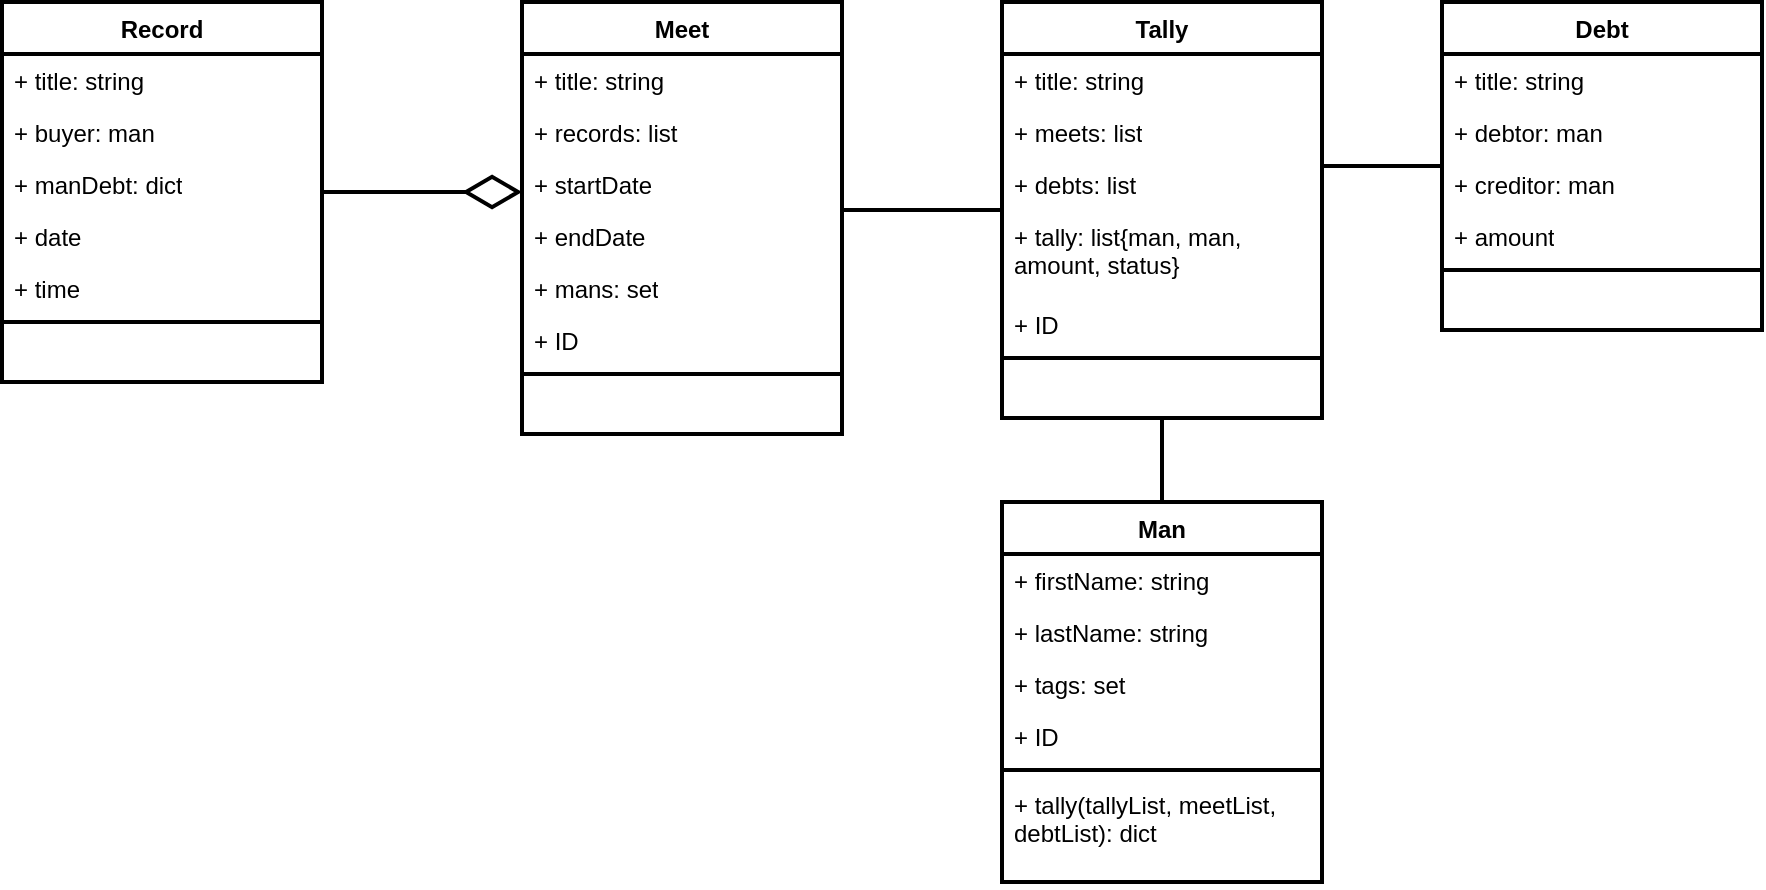 <mxfile version="19.0.2" type="device" pages="14"><diagram id="4T6Qx-wtScjH6_ESnIt8" name="Class"><mxGraphModel dx="868" dy="599" grid="1" gridSize="10" guides="1" tooltips="1" connect="1" arrows="1" fold="1" page="1" pageScale="1" pageWidth="1600" pageHeight="900" math="0" shadow="0"><root><mxCell id="0"/><mxCell id="1" parent="0"/><mxCell id="9J95lg06q6y_v2_pdPVn-1" value="Meet" style="swimlane;fontStyle=1;align=center;verticalAlign=top;childLayout=stackLayout;horizontal=1;startSize=26;horizontalStack=0;resizeParent=1;resizeParentMax=0;resizeLast=0;collapsible=1;marginBottom=0;fontFamily=Helvetica;whiteSpace=wrap;html=1;textDirection=ltr;strokeWidth=2;" vertex="1" parent="1"><mxGeometry x="320" y="200" width="160" height="216" as="geometry"><mxRectangle x="320" y="200" width="50" height="26" as="alternateBounds"/></mxGeometry></mxCell><mxCell id="9J95lg06q6y_v2_pdPVn-2" value="+ title: string" style="text;strokeColor=none;fillColor=none;align=left;verticalAlign=top;spacingLeft=4;spacingRight=4;overflow=hidden;rotatable=0;points=[[0,0.5],[1,0.5]];portConstraint=eastwest;fontFamily=Helvetica;whiteSpace=wrap;html=1;textDirection=ltr;strokeWidth=2;" vertex="1" parent="9J95lg06q6y_v2_pdPVn-1"><mxGeometry y="26" width="160" height="26" as="geometry"/></mxCell><mxCell id="HGojNSoK4MnTlInBpyT0-1" value="+ records: list" style="text;strokeColor=none;fillColor=none;align=left;verticalAlign=top;spacingLeft=4;spacingRight=4;overflow=hidden;rotatable=0;points=[[0,0.5],[1,0.5]];portConstraint=eastwest;fontFamily=Helvetica;whiteSpace=wrap;html=1;textDirection=ltr;strokeWidth=2;" vertex="1" parent="9J95lg06q6y_v2_pdPVn-1"><mxGeometry y="52" width="160" height="26" as="geometry"/></mxCell><mxCell id="LS6yzW4jIFm7lbYqCCfd-2" value="+ startDate" style="text;strokeColor=none;fillColor=none;align=left;verticalAlign=top;spacingLeft=4;spacingRight=4;overflow=hidden;rotatable=0;points=[[0,0.5],[1,0.5]];portConstraint=eastwest;fontFamily=Helvetica;whiteSpace=wrap;html=1;textDirection=ltr;strokeWidth=2;" vertex="1" parent="9J95lg06q6y_v2_pdPVn-1"><mxGeometry y="78" width="160" height="26" as="geometry"/></mxCell><mxCell id="IwH9G--sSZdBDsgU5XFl-2" value="+ endDate" style="text;strokeColor=none;fillColor=none;align=left;verticalAlign=top;spacingLeft=4;spacingRight=4;overflow=hidden;rotatable=0;points=[[0,0.5],[1,0.5]];portConstraint=eastwest;fontFamily=Helvetica;whiteSpace=wrap;html=1;textDirection=ltr;strokeWidth=2;" vertex="1" parent="9J95lg06q6y_v2_pdPVn-1"><mxGeometry y="104" width="160" height="26" as="geometry"/></mxCell><mxCell id="2hxnXCwwG6qG9nBFox6X-2" value="+ mans: set" style="text;strokeColor=none;fillColor=none;align=left;verticalAlign=top;spacingLeft=4;spacingRight=4;overflow=hidden;rotatable=0;points=[[0,0.5],[1,0.5]];portConstraint=eastwest;fontFamily=Helvetica;whiteSpace=wrap;html=1;textDirection=ltr;strokeWidth=2;" vertex="1" parent="9J95lg06q6y_v2_pdPVn-1"><mxGeometry y="130" width="160" height="26" as="geometry"/></mxCell><mxCell id="tNA0zJ4Klvq2J7Brlvu--6" value="+ ID" style="text;strokeColor=none;fillColor=none;align=left;verticalAlign=top;spacingLeft=4;spacingRight=4;overflow=hidden;rotatable=0;points=[[0,0.5],[1,0.5]];portConstraint=eastwest;fontFamily=Helvetica;whiteSpace=wrap;html=1;textDirection=ltr;strokeWidth=2;" vertex="1" parent="9J95lg06q6y_v2_pdPVn-1"><mxGeometry y="156" width="160" height="26" as="geometry"/></mxCell><mxCell id="9J95lg06q6y_v2_pdPVn-3" value="" style="line;strokeWidth=2;fillColor=none;align=left;verticalAlign=middle;spacingTop=-1;spacingLeft=3;spacingRight=3;rotatable=0;labelPosition=right;points=[];portConstraint=eastwest;fontFamily=Helvetica;whiteSpace=wrap;html=1;textDirection=ltr;" vertex="1" parent="9J95lg06q6y_v2_pdPVn-1"><mxGeometry y="182" width="160" height="8" as="geometry"/></mxCell><mxCell id="9J95lg06q6y_v2_pdPVn-4" value="&amp;nbsp;" style="text;strokeColor=none;fillColor=none;align=left;verticalAlign=top;spacingLeft=4;spacingRight=4;overflow=hidden;rotatable=0;points=[[0,0.5],[1,0.5]];portConstraint=eastwest;fontFamily=Helvetica;whiteSpace=wrap;html=1;textDirection=ltr;strokeWidth=2;" vertex="1" parent="9J95lg06q6y_v2_pdPVn-1"><mxGeometry y="190" width="160" height="26" as="geometry"/></mxCell><mxCell id="QO_T6V7bosyVfW9phwZE-1" value="Record" style="swimlane;fontStyle=1;align=center;verticalAlign=top;childLayout=stackLayout;horizontal=1;startSize=26;horizontalStack=0;resizeParent=1;resizeParentMax=0;resizeLast=0;collapsible=1;marginBottom=0;fontFamily=Helvetica;html=1;textDirection=ltr;whiteSpace=wrap;strokeWidth=2;" vertex="1" parent="1"><mxGeometry x="60" y="200" width="160" height="190" as="geometry"><mxRectangle x="60" y="200" width="60" height="26" as="alternateBounds"/></mxGeometry></mxCell><mxCell id="QO_T6V7bosyVfW9phwZE-8" value="+ title: string" style="text;strokeColor=none;fillColor=none;align=left;verticalAlign=top;spacingLeft=4;spacingRight=4;overflow=hidden;rotatable=0;points=[[0,0.5],[1,0.5]];portConstraint=eastwest;fontFamily=Helvetica;html=1;textDirection=ltr;strokeWidth=2;" vertex="1" parent="QO_T6V7bosyVfW9phwZE-1"><mxGeometry y="26" width="160" height="26" as="geometry"/></mxCell><mxCell id="QO_T6V7bosyVfW9phwZE-2" value="+ buyer: man" style="text;strokeColor=none;fillColor=none;align=left;verticalAlign=top;spacingLeft=4;spacingRight=4;overflow=hidden;rotatable=0;points=[[0,0.5],[1,0.5]];portConstraint=eastwest;fontFamily=Helvetica;html=1;textDirection=ltr;whiteSpace=wrap;strokeWidth=2;" vertex="1" parent="QO_T6V7bosyVfW9phwZE-1"><mxGeometry y="52" width="160" height="26" as="geometry"/></mxCell><mxCell id="4j_t8iHMWhw3kL6DcKqY-1" value="+ manDebt: dict" style="text;strokeColor=none;fillColor=none;align=left;verticalAlign=top;spacingLeft=4;spacingRight=4;overflow=hidden;rotatable=0;points=[[0,0.5],[1,0.5]];portConstraint=eastwest;fontFamily=Helvetica;html=1;textDirection=ltr;whiteSpace=wrap;strokeWidth=2;" vertex="1" parent="QO_T6V7bosyVfW9phwZE-1"><mxGeometry y="78" width="160" height="26" as="geometry"/></mxCell><mxCell id="LS6yzW4jIFm7lbYqCCfd-3" value="+ date" style="text;strokeColor=none;fillColor=none;align=left;verticalAlign=top;spacingLeft=4;spacingRight=4;overflow=hidden;rotatable=0;points=[[0,0.5],[1,0.5]];portConstraint=eastwest;fontFamily=Helvetica;html=1;textDirection=ltr;whiteSpace=wrap;strokeWidth=2;" vertex="1" parent="QO_T6V7bosyVfW9phwZE-1"><mxGeometry y="104" width="160" height="26" as="geometry"/></mxCell><mxCell id="Cxw4SdX-AgBzUH_DXQXt-1" value="+ time" style="text;strokeColor=none;fillColor=none;align=left;verticalAlign=top;spacingLeft=4;spacingRight=4;overflow=hidden;rotatable=0;points=[[0,0.5],[1,0.5]];portConstraint=eastwest;fontFamily=Helvetica;html=1;textDirection=ltr;whiteSpace=wrap;strokeWidth=2;" vertex="1" parent="QO_T6V7bosyVfW9phwZE-1"><mxGeometry y="130" width="160" height="26" as="geometry"/></mxCell><mxCell id="QO_T6V7bosyVfW9phwZE-3" value="" style="line;strokeWidth=2;fillColor=none;align=left;verticalAlign=middle;spacingTop=-1;spacingLeft=3;spacingRight=3;rotatable=0;labelPosition=right;points=[];portConstraint=eastwest;fontFamily=Helvetica;html=1;textDirection=ltr;whiteSpace=wrap;" vertex="1" parent="QO_T6V7bosyVfW9phwZE-1"><mxGeometry y="156" width="160" height="8" as="geometry"/></mxCell><mxCell id="QO_T6V7bosyVfW9phwZE-4" value="&amp;nbsp;" style="text;strokeColor=none;fillColor=none;align=left;verticalAlign=top;spacingLeft=4;spacingRight=4;overflow=hidden;rotatable=0;points=[[0,0.5],[1,0.5]];portConstraint=eastwest;fontFamily=Helvetica;html=1;textDirection=ltr;whiteSpace=wrap;strokeWidth=2;" vertex="1" parent="QO_T6V7bosyVfW9phwZE-1"><mxGeometry y="164" width="160" height="26" as="geometry"/></mxCell><mxCell id="FvFrXQOI5lQGW-bMzbu6-1" value="" style="endArrow=diamondThin;endFill=0;endSize=24;html=1;rounded=0;fontFamily=Helvetica;edgeStyle=elbowEdgeStyle;elbow=vertical;strokeWidth=2;textDirection=ltr;" edge="1" parent="1" source="QO_T6V7bosyVfW9phwZE-1" target="9J95lg06q6y_v2_pdPVn-1"><mxGeometry width="160" relative="1" as="geometry"><mxPoint x="270" y="310" as="sourcePoint"/><mxPoint x="430" y="310" as="targetPoint"/></mxGeometry></mxCell><mxCell id="JflkCdbrze0NJoCXtwlN-1" value="Man" style="swimlane;fontStyle=1;align=center;verticalAlign=top;childLayout=stackLayout;horizontal=1;startSize=26;horizontalStack=0;resizeParent=1;resizeParentMax=0;resizeLast=0;collapsible=1;marginBottom=0;fontFamily=Helvetica;whiteSpace=wrap;html=1;textDirection=ltr;strokeWidth=2;" vertex="1" parent="1"><mxGeometry x="560" y="450" width="160" height="190" as="geometry"/></mxCell><mxCell id="JflkCdbrze0NJoCXtwlN-2" value="+ firstName: string" style="text;strokeColor=none;fillColor=none;align=left;verticalAlign=top;spacingLeft=4;spacingRight=4;overflow=hidden;rotatable=0;points=[[0,0.5],[1,0.5]];portConstraint=eastwest;fontFamily=Helvetica;whiteSpace=wrap;html=1;textDirection=ltr;strokeWidth=2;" vertex="1" parent="JflkCdbrze0NJoCXtwlN-1"><mxGeometry y="26" width="160" height="26" as="geometry"/></mxCell><mxCell id="tNA0zJ4Klvq2J7Brlvu--2" value="+ lastName: string" style="text;strokeColor=none;fillColor=none;align=left;verticalAlign=top;spacingLeft=4;spacingRight=4;overflow=hidden;rotatable=0;points=[[0,0.5],[1,0.5]];portConstraint=eastwest;fontFamily=Helvetica;whiteSpace=wrap;html=1;textDirection=ltr;strokeWidth=2;" vertex="1" parent="JflkCdbrze0NJoCXtwlN-1"><mxGeometry y="52" width="160" height="26" as="geometry"/></mxCell><mxCell id="tNA0zJ4Klvq2J7Brlvu--3" value="+ tags: set" style="text;strokeColor=none;fillColor=none;align=left;verticalAlign=top;spacingLeft=4;spacingRight=4;overflow=hidden;rotatable=0;points=[[0,0.5],[1,0.5]];portConstraint=eastwest;fontFamily=Helvetica;whiteSpace=wrap;html=1;textDirection=ltr;strokeWidth=2;" vertex="1" parent="JflkCdbrze0NJoCXtwlN-1"><mxGeometry y="78" width="160" height="26" as="geometry"/></mxCell><mxCell id="tNA0zJ4Klvq2J7Brlvu--4" value="+ ID" style="text;strokeColor=none;fillColor=none;align=left;verticalAlign=top;spacingLeft=4;spacingRight=4;overflow=hidden;rotatable=0;points=[[0,0.5],[1,0.5]];portConstraint=eastwest;fontFamily=Helvetica;whiteSpace=wrap;html=1;textDirection=ltr;strokeWidth=2;" vertex="1" parent="JflkCdbrze0NJoCXtwlN-1"><mxGeometry y="104" width="160" height="26" as="geometry"/></mxCell><mxCell id="JflkCdbrze0NJoCXtwlN-6" value="" style="line;strokeWidth=2;fillColor=none;align=left;verticalAlign=middle;spacingTop=-1;spacingLeft=3;spacingRight=3;rotatable=0;labelPosition=right;points=[];portConstraint=eastwest;fontFamily=Helvetica;whiteSpace=wrap;html=1;textDirection=ltr;" vertex="1" parent="JflkCdbrze0NJoCXtwlN-1"><mxGeometry y="130" width="160" height="8" as="geometry"/></mxCell><mxCell id="2hxnXCwwG6qG9nBFox6X-3" value="+ tally(tallyList, meetList, debtList): dict" style="text;strokeColor=none;fillColor=none;align=left;verticalAlign=top;spacingLeft=4;spacingRight=4;overflow=hidden;rotatable=0;points=[[0,0.5],[1,0.5]];portConstraint=eastwest;fontFamily=Helvetica;whiteSpace=wrap;html=1;textDirection=ltr;strokeWidth=2;" vertex="1" parent="JflkCdbrze0NJoCXtwlN-1"><mxGeometry y="138" width="160" height="52" as="geometry"/></mxCell><mxCell id="XkUdTfxs_8ICoehmaXOQ-5" value="Tally" style="swimlane;fontStyle=1;align=center;verticalAlign=top;childLayout=stackLayout;horizontal=1;startSize=26;horizontalStack=0;resizeParent=1;resizeParentMax=0;resizeLast=0;collapsible=1;marginBottom=0;fontFamily=Helvetica;whiteSpace=wrap;html=1;textDirection=ltr;strokeWidth=2;" vertex="1" parent="1"><mxGeometry x="560" y="200" width="160" height="208" as="geometry"/></mxCell><mxCell id="hx1fHmhbPg47-HBzkTgy-1" value="+ title: string" style="text;strokeColor=none;fillColor=none;align=left;verticalAlign=top;spacingLeft=4;spacingRight=4;overflow=hidden;rotatable=0;points=[[0,0.5],[1,0.5]];portConstraint=eastwest;fontFamily=Helvetica;whiteSpace=wrap;html=1;textDirection=ltr;strokeWidth=2;" vertex="1" parent="XkUdTfxs_8ICoehmaXOQ-5"><mxGeometry y="26" width="160" height="26" as="geometry"/></mxCell><mxCell id="XkUdTfxs_8ICoehmaXOQ-6" value="+ meets: list" style="text;strokeColor=none;fillColor=none;align=left;verticalAlign=top;spacingLeft=4;spacingRight=4;overflow=hidden;rotatable=0;points=[[0,0.5],[1,0.5]];portConstraint=eastwest;fontFamily=Helvetica;whiteSpace=wrap;html=1;textDirection=ltr;strokeWidth=2;" vertex="1" parent="XkUdTfxs_8ICoehmaXOQ-5"><mxGeometry y="52" width="160" height="26" as="geometry"/></mxCell><mxCell id="QGnrNYpFhvPj-k4tJDQj-1" value="+ debts: list" style="text;strokeColor=none;fillColor=none;align=left;verticalAlign=top;spacingLeft=4;spacingRight=4;overflow=hidden;rotatable=0;points=[[0,0.5],[1,0.5]];portConstraint=eastwest;fontFamily=Helvetica;whiteSpace=wrap;html=1;textDirection=ltr;strokeWidth=2;" vertex="1" parent="XkUdTfxs_8ICoehmaXOQ-5"><mxGeometry y="78" width="160" height="26" as="geometry"/></mxCell><mxCell id="tNA0zJ4Klvq2J7Brlvu--5" value="+ tally: list{man, man, amount, status}" style="text;strokeColor=none;fillColor=none;align=left;verticalAlign=top;spacingLeft=4;spacingRight=4;overflow=hidden;rotatable=0;points=[[0,0.5],[1,0.5]];portConstraint=eastwest;fontFamily=Helvetica;whiteSpace=wrap;html=1;textDirection=ltr;strokeWidth=2;" vertex="1" parent="XkUdTfxs_8ICoehmaXOQ-5"><mxGeometry y="104" width="160" height="44" as="geometry"/></mxCell><mxCell id="2hxnXCwwG6qG9nBFox6X-1" value="+ ID" style="text;strokeColor=none;fillColor=none;align=left;verticalAlign=top;spacingLeft=4;spacingRight=4;overflow=hidden;rotatable=0;points=[[0,0.5],[1,0.5]];portConstraint=eastwest;fontFamily=Helvetica;whiteSpace=wrap;html=1;textDirection=ltr;strokeWidth=2;" vertex="1" parent="XkUdTfxs_8ICoehmaXOQ-5"><mxGeometry y="148" width="160" height="26" as="geometry"/></mxCell><mxCell id="XkUdTfxs_8ICoehmaXOQ-7" value="" style="line;strokeWidth=2;fillColor=none;align=left;verticalAlign=middle;spacingTop=-1;spacingLeft=3;spacingRight=3;rotatable=0;labelPosition=right;points=[];portConstraint=eastwest;fontFamily=Helvetica;whiteSpace=wrap;html=1;textDirection=ltr;" vertex="1" parent="XkUdTfxs_8ICoehmaXOQ-5"><mxGeometry y="174" width="160" height="8" as="geometry"/></mxCell><mxCell id="XkUdTfxs_8ICoehmaXOQ-8" value="&amp;nbsp;" style="text;strokeColor=none;fillColor=none;align=left;verticalAlign=top;spacingLeft=4;spacingRight=4;overflow=hidden;rotatable=0;points=[[0,0.5],[1,0.5]];portConstraint=eastwest;fontFamily=Helvetica;whiteSpace=wrap;html=1;textDirection=ltr;strokeWidth=2;" vertex="1" parent="XkUdTfxs_8ICoehmaXOQ-5"><mxGeometry y="182" width="160" height="26" as="geometry"/></mxCell><mxCell id="XkUdTfxs_8ICoehmaXOQ-10" value="" style="endArrow=none;endFill=0;endSize=24;html=1;rounded=0;fontFamily=Helvetica;edgeStyle=elbowEdgeStyle;elbow=vertical;strokeWidth=2;textDirection=ltr;" edge="1" parent="1" source="9J95lg06q6y_v2_pdPVn-1" target="XkUdTfxs_8ICoehmaXOQ-5"><mxGeometry width="160" relative="1" as="geometry"><mxPoint x="230" y="319" as="sourcePoint"/><mxPoint x="330" y="319" as="targetPoint"/></mxGeometry></mxCell><mxCell id="Q_F-Im4N4Iieibtgr1UT-1" value="" style="endArrow=none;endFill=0;endSize=24;html=1;rounded=0;fontFamily=Helvetica;edgeStyle=elbowEdgeStyle;strokeWidth=2;elbow=vertical;textDirection=ltr;" edge="1" parent="1" source="JflkCdbrze0NJoCXtwlN-1" target="XkUdTfxs_8ICoehmaXOQ-5"><mxGeometry width="160" relative="1" as="geometry"><mxPoint x="430" y="500" as="sourcePoint"/><mxPoint x="410" y="428" as="targetPoint"/></mxGeometry></mxCell><mxCell id="6Utf6zcdDqORYC0_zEli-1" value="Debt" style="swimlane;fontStyle=1;align=center;verticalAlign=top;childLayout=stackLayout;horizontal=1;startSize=26;horizontalStack=0;resizeParent=1;resizeParentMax=0;resizeLast=0;collapsible=1;marginBottom=0;fontFamily=Helvetica;whiteSpace=wrap;html=1;textDirection=ltr;strokeWidth=2;" vertex="1" parent="1"><mxGeometry x="780" y="200" width="160" height="164" as="geometry"/></mxCell><mxCell id="HV8dFVkEvb4g5wMT38Be-1" value="+ title: string" style="text;strokeColor=none;fillColor=none;align=left;verticalAlign=top;spacingLeft=4;spacingRight=4;overflow=hidden;rotatable=0;points=[[0,0.5],[1,0.5]];portConstraint=eastwest;fontFamily=Helvetica;whiteSpace=wrap;html=1;textDirection=ltr;strokeWidth=2;" vertex="1" parent="6Utf6zcdDqORYC0_zEli-1"><mxGeometry y="26" width="160" height="26" as="geometry"/></mxCell><mxCell id="6Utf6zcdDqORYC0_zEli-2" value="+ debtor: man" style="text;strokeColor=none;fillColor=none;align=left;verticalAlign=top;spacingLeft=4;spacingRight=4;overflow=hidden;rotatable=0;points=[[0,0.5],[1,0.5]];portConstraint=eastwest;fontFamily=Helvetica;whiteSpace=wrap;html=1;textDirection=ltr;strokeWidth=2;" vertex="1" parent="6Utf6zcdDqORYC0_zEli-1"><mxGeometry y="52" width="160" height="26" as="geometry"/></mxCell><mxCell id="6Utf6zcdDqORYC0_zEli-3" value="+ creditor: man" style="text;strokeColor=none;fillColor=none;align=left;verticalAlign=top;spacingLeft=4;spacingRight=4;overflow=hidden;rotatable=0;points=[[0,0.5],[1,0.5]];portConstraint=eastwest;fontFamily=Helvetica;whiteSpace=wrap;html=1;textDirection=ltr;strokeWidth=2;" vertex="1" parent="6Utf6zcdDqORYC0_zEli-1"><mxGeometry y="78" width="160" height="26" as="geometry"/></mxCell><mxCell id="6Utf6zcdDqORYC0_zEli-4" value="+ amount" style="text;strokeColor=none;fillColor=none;align=left;verticalAlign=top;spacingLeft=4;spacingRight=4;overflow=hidden;rotatable=0;points=[[0,0.5],[1,0.5]];portConstraint=eastwest;fontFamily=Helvetica;whiteSpace=wrap;html=1;textDirection=ltr;strokeWidth=2;" vertex="1" parent="6Utf6zcdDqORYC0_zEli-1"><mxGeometry y="104" width="160" height="26" as="geometry"/></mxCell><mxCell id="6Utf6zcdDqORYC0_zEli-6" value="" style="line;strokeWidth=2;fillColor=none;align=left;verticalAlign=middle;spacingTop=-1;spacingLeft=3;spacingRight=3;rotatable=0;labelPosition=right;points=[];portConstraint=eastwest;fontFamily=Helvetica;whiteSpace=wrap;html=1;textDirection=ltr;" vertex="1" parent="6Utf6zcdDqORYC0_zEli-1"><mxGeometry y="130" width="160" height="8" as="geometry"/></mxCell><mxCell id="6Utf6zcdDqORYC0_zEli-7" value="&amp;nbsp;" style="text;strokeColor=none;fillColor=none;align=left;verticalAlign=top;spacingLeft=4;spacingRight=4;overflow=hidden;rotatable=0;points=[[0,0.5],[1,0.5]];portConstraint=eastwest;fontFamily=Helvetica;whiteSpace=wrap;html=1;textDirection=ltr;strokeWidth=2;" vertex="1" parent="6Utf6zcdDqORYC0_zEli-1"><mxGeometry y="138" width="160" height="26" as="geometry"/></mxCell><mxCell id="6Utf6zcdDqORYC0_zEli-8" value="" style="endArrow=none;endFill=0;endSize=24;html=1;rounded=0;fontFamily=Helvetica;edgeStyle=elbowEdgeStyle;elbow=vertical;strokeWidth=2;textDirection=ltr;" edge="1" parent="1" source="XkUdTfxs_8ICoehmaXOQ-5" target="6Utf6zcdDqORYC0_zEli-1"><mxGeometry width="160" relative="1" as="geometry"><mxPoint x="490" y="300" as="sourcePoint"/><mxPoint x="570" y="300" as="targetPoint"/></mxGeometry></mxCell></root></mxGraphModel></diagram><diagram id="DA6oN5n09qjSnOvmNzZF" name="Object"><mxGraphModel grid="1" page="1" gridSize="10" guides="1" tooltips="1" connect="1" arrows="1" fold="1" pageScale="1" pageWidth="1169" pageHeight="827" math="0" shadow="0"><root><mxCell id="0"/><mxCell id="1" parent="0"/><mxCell id="kJcHmTFMecuN-BqKWHep-1" value="&lt;p style=&quot;margin:0px;margin-top:4px;text-align:center;text-decoration:underline;&quot;&gt;&lt;b&gt;شهرداری:قرار&lt;/b&gt;&lt;/p&gt;&lt;hr&gt;&lt;p style=&quot;margin: 0px 0px 0px 8px;&quot;&gt;عنوان = شهرداری&lt;/p&gt;&lt;p style=&quot;margin: 0px 0px 0px 8px;&quot;&gt;نام همراهان = عرفان، امیررضا، علی&lt;/p&gt;&lt;p style=&quot;margin: 0px 0px 0px 8px;&quot;&gt;تاریخ شروع = ۱۴۰۰/۱/۱&lt;/p&gt;&lt;p style=&quot;margin: 0px 0px 0px 8px;&quot;&gt;تاریخ پایان = ۱۴۰۰/۱/۱&lt;/p&gt;" style="verticalAlign=top;align=left;overflow=fill;fontSize=12;fontFamily=Vazirmatn;html=1;textDirection=rtl;whiteSpace=wrap;strokeWidth=2;" vertex="1" parent="1"><mxGeometry x="260" y="380" width="160" height="120" as="geometry"/></mxCell><mxCell id="l-R4aR6JaFxf66zTxcR5-1" value="&lt;p style=&quot;margin:0px;margin-top:4px;text-align:center;text-decoration:underline;&quot;&gt;&lt;b&gt;بستنی:رکورد&lt;/b&gt;&lt;/p&gt;&lt;hr&gt;&lt;p style=&quot;margin:0px;margin-left:8px;&quot;&gt;عنوان = بستنی&lt;/p&gt;&lt;p style=&quot;margin:0px;margin-left:8px;&quot;&gt;نام خریدار = عرفان&lt;/p&gt;&lt;p style=&quot;margin:0px;margin-left:8px;&quot;&gt;نام همراهان = امیررضا ۲۰۰۰، علی ۱۰۰۰&lt;/p&gt;&lt;p style=&quot;margin:0px;margin-left:8px;&quot;&gt;تاریخ = ۱۴۰۰/۱/۱&lt;/p&gt;&lt;p style=&quot;margin:0px;margin-left:8px;&quot;&gt;ساعت = ۱۸:۰۰&lt;/p&gt;" style="verticalAlign=top;align=left;overflow=fill;fontSize=12;fontFamily=Vazirmatn;html=1;textDirection=rtl;whiteSpace=wrap;strokeWidth=2;" vertex="1" parent="1"><mxGeometry x="10" y="10" width="160" height="130" as="geometry"/></mxCell><mxCell id="dJx3QLQKphKfXcEvB5iJ-1" value="" style="endArrow=diamondThin;endFill=0;endSize=24;html=1;rounded=0;fontFamily=Vazirmatn;edgeStyle=elbowEdgeStyle;textDirection=rtl;strokeWidth=2;" edge="1" parent="1" source="l-R4aR6JaFxf66zTxcR5-1" target="kJcHmTFMecuN-BqKWHep-1"><mxGeometry width="160" relative="1" as="geometry"><mxPoint x="330" y="270" as="sourcePoint"/><mxPoint x="220" y="270" as="targetPoint"/></mxGeometry></mxCell><mxCell id="f-JygApvAU5tZOd8U85W-1" value="&lt;p style=&quot;margin:0px;margin-top:4px;text-align:center;text-decoration:underline;&quot;&gt;&lt;b&gt;پیتزا:رکورد&lt;/b&gt;&lt;/p&gt;&lt;hr&gt;&lt;p style=&quot;margin:0px;margin-left:8px;&quot;&gt;عنوان = پیتزا&lt;/p&gt;&lt;p style=&quot;margin:0px;margin-left:8px;&quot;&gt;نام خریدار = علی&lt;/p&gt;&lt;p style=&quot;margin:0px;margin-left:8px;&quot;&gt;نام همراهان = امیررضا ۲۰۰۰، عرفان ۱۰۰۰&lt;/p&gt;&lt;p style=&quot;margin:0px;margin-left:8px;&quot;&gt;تاریخ = ۱۴۰۰/۱/۱&lt;/p&gt;&lt;p style=&quot;margin:0px;margin-left:8px;&quot;&gt;ساعت = ۱۸:۰۰&lt;/p&gt;" style="verticalAlign=top;align=left;overflow=fill;fontSize=12;fontFamily=Vazirmatn;html=1;textDirection=rtl;whiteSpace=wrap;strokeWidth=2;" vertex="1" parent="1"><mxGeometry x="10" y="150" width="160" height="130" as="geometry"/></mxCell><mxCell id="f-JygApvAU5tZOd8U85W-2" value="" style="endArrow=diamondThin;endFill=0;endSize=24;html=1;rounded=0;fontFamily=Vazirmatn;edgeStyle=elbowEdgeStyle;textDirection=rtl;strokeWidth=2;" edge="1" parent="1" source="f-JygApvAU5tZOd8U85W-1" target="kJcHmTFMecuN-BqKWHep-1"><mxGeometry width="160" relative="1" as="geometry"><mxPoint x="340" y="280" as="sourcePoint"/><mxPoint x="240" y="215" as="targetPoint"/></mxGeometry></mxCell><mxCell id="FNcU9ptjb-5WCzwzvSab-1" value="&lt;p style=&quot;margin:0px;margin-top:4px;text-align:center;text-decoration:underline;&quot;&gt;&lt;b&gt;شام املت:قرار&lt;/b&gt;&lt;/p&gt;&lt;hr&gt;&lt;p style=&quot;margin: 0px 0px 0px 8px;&quot;&gt;عنوان = شام املت&lt;/p&gt;&lt;p style=&quot;margin: 0px 0px 0px 8px;&quot;&gt;نام همراهان = عرفان، علی، محمد، نوید&lt;/p&gt;&lt;p style=&quot;margin: 0px 0px 0px 8px;&quot;&gt;تاریخ شروع = ۱۴۰۰/۱/۱&lt;/p&gt;&lt;p style=&quot;margin: 0px 0px 0px 8px;&quot;&gt;تاریخ پایان = ۱۴۰۰/۱/۱&lt;/p&gt;" style="verticalAlign=top;align=left;overflow=fill;fontSize=12;fontFamily=Vazirmatn;html=1;textDirection=rtl;whiteSpace=wrap;strokeWidth=2;" vertex="1" parent="1"><mxGeometry x="490" y="220" width="160" height="120" as="geometry"/></mxCell><mxCell id="FNcU9ptjb-5WCzwzvSab-2" value="&lt;p style=&quot;margin:0px;margin-top:4px;text-align:center;text-decoration:underline;&quot;&gt;&lt;b&gt;گوجه:رکورد&lt;/b&gt;&lt;/p&gt;&lt;hr&gt;&lt;p style=&quot;margin:0px;margin-left:8px;&quot;&gt;عنوان = گوجه فرنگی&lt;/p&gt;&lt;p style=&quot;margin:0px;margin-left:8px;&quot;&gt;نام خریدار = عرفان&lt;/p&gt;&lt;p style=&quot;margin:0px;margin-left:8px;&quot;&gt;نام همراهان = نوید ۲۰۰۰، علی ۲۰۰۰، محمد ۲۰۰۰&lt;/p&gt;&lt;p style=&quot;margin:0px;margin-left:8px;&quot;&gt;تاریخ = ۱۴۰۰/۱/۱&lt;/p&gt;&lt;p style=&quot;margin:0px;margin-left:8px;&quot;&gt;ساعت = ۱۸:۰۰&lt;/p&gt;" style="verticalAlign=top;align=left;overflow=fill;fontSize=12;fontFamily=Vazirmatn;html=1;textDirection=rtl;whiteSpace=wrap;strokeWidth=2;fillColor=#a20025;fontColor=#ffffff;strokeColor=#6F0000;" vertex="1" parent="1"><mxGeometry x="690" y="10" width="160" height="130" as="geometry"/></mxCell><mxCell id="FNcU9ptjb-5WCzwzvSab-3" value="" style="endArrow=diamondThin;endFill=0;endSize=24;html=1;rounded=0;fontFamily=Vazirmatn;edgeStyle=elbowEdgeStyle;elbow=vertical;textDirection=rtl;strokeWidth=2;" edge="1" parent="1" source="FNcU9ptjb-5WCzwzvSab-2" target="FNcU9ptjb-5WCzwzvSab-1"><mxGeometry width="160" relative="1" as="geometry"><mxPoint x="759" y="270" as="sourcePoint"/><mxPoint x="649" y="270" as="targetPoint"/></mxGeometry></mxCell><mxCell id="FNcU9ptjb-5WCzwzvSab-4" value="&lt;p style=&quot;margin:0px;margin-top:4px;text-align:center;text-decoration:underline;&quot;&gt;&lt;b&gt;پیاز:رکورد&lt;/b&gt;&lt;/p&gt;&lt;hr&gt;&lt;p style=&quot;margin:0px;margin-left:8px;&quot;&gt;عنوان = پیاز&lt;/p&gt;&lt;p style=&quot;margin:0px;margin-left:8px;&quot;&gt;نام خریدار = علی&lt;/p&gt;&lt;p style=&quot;margin:0px;margin-left:8px;&quot;&gt;نام همراهان = محمد ۵۰۰۰، عرفان ۵۰۰۰، نوید ۵۰۰۰&lt;/p&gt;&lt;p style=&quot;margin:0px;margin-left:8px;&quot;&gt;تاریخ = ۱۴۰۰/۱/۱&lt;/p&gt;&lt;p style=&quot;margin:0px;margin-left:8px;&quot;&gt;ساعت = ۱۸:۰۰&lt;/p&gt;" style="verticalAlign=top;align=left;overflow=fill;fontSize=12;fontFamily=Vazirmatn;html=1;textDirection=rtl;whiteSpace=wrap;strokeWidth=2;" vertex="1" parent="1"><mxGeometry x="490" y="10" width="160" height="130" as="geometry"/></mxCell><mxCell id="FNcU9ptjb-5WCzwzvSab-5" value="" style="endArrow=diamondThin;endFill=0;endSize=24;html=1;rounded=0;fontFamily=Vazirmatn;edgeStyle=elbowEdgeStyle;textDirection=rtl;strokeWidth=2;elbow=vertical;" edge="1" parent="1" source="FNcU9ptjb-5WCzwzvSab-4" target="FNcU9ptjb-5WCzwzvSab-1"><mxGeometry width="160" relative="1" as="geometry"><mxPoint x="769" y="280" as="sourcePoint"/><mxPoint x="669" y="215" as="targetPoint"/></mxGeometry></mxCell><mxCell id="FNcU9ptjb-5WCzwzvSab-8" value="&lt;p style=&quot;margin:0px;margin-top:4px;text-align:center;text-decoration:underline;&quot;&gt;&lt;b&gt;نوشیدنی:رکورد&lt;/b&gt;&lt;/p&gt;&lt;hr&gt;&lt;p style=&quot;margin:0px;margin-left:8px;&quot;&gt;عنوان = نوشیدنی&lt;/p&gt;&lt;p style=&quot;margin:0px;margin-left:8px;&quot;&gt;نام خریدار = نوید&lt;/p&gt;&lt;p style=&quot;margin:0px;margin-left:8px;&quot;&gt;نام همراهان = عرفان ۵۰۰۰، محمد ۱۰۰&lt;/p&gt;&lt;p style=&quot;margin:0px;margin-left:8px;&quot;&gt;تاریخ = ۱۴۰۰/۱/۱&lt;/p&gt;&lt;p style=&quot;margin:0px;margin-left:8px;&quot;&gt;ساعت = ۱۸:۰۰&lt;/p&gt;" style="verticalAlign=top;align=left;overflow=fill;fontSize=12;fontFamily=Vazirmatn;html=1;textDirection=rtl;whiteSpace=wrap;strokeWidth=2;" vertex="1" parent="1"><mxGeometry x="890" y="10" width="160" height="130" as="geometry"/></mxCell><mxCell id="FNcU9ptjb-5WCzwzvSab-9" value="" style="endArrow=diamondThin;endFill=0;endSize=24;html=1;rounded=0;fontFamily=Vazirmatn;edgeStyle=elbowEdgeStyle;elbow=vertical;textDirection=rtl;strokeWidth=2;" edge="1" parent="1" source="FNcU9ptjb-5WCzwzvSab-8" target="FNcU9ptjb-5WCzwzvSab-1"><mxGeometry width="160" relative="1" as="geometry"><mxPoint x="1189" y="270" as="sourcePoint"/><mxPoint x="1089" y="220" as="targetPoint"/></mxGeometry></mxCell><mxCell id="Aim79TPAuNG3X3ARqFIN-1" value="&lt;p style=&quot;margin:0px;margin-top:4px;text-align:center;text-decoration:underline;&quot;&gt;&lt;b&gt;تولد:حساب&lt;/b&gt;&lt;/p&gt;&lt;hr&gt;&lt;p style=&quot;margin: 0px 0px 0px 8px;&quot;&gt;عنوان = تولد&lt;/p&gt;&lt;p style=&quot;margin: 0px 0px 0px 8px;&quot;&gt;لیست قرار = شام املت، شهرداری&lt;/p&gt;&lt;p style=&quot;margin: 0px 0px 0px 8px;&quot;&gt;لیست بدهی = اجاره&lt;/p&gt;&lt;p style=&quot;margin: 0px 0px 0px 8px;&quot;&gt;حساب افراد = {عرفان، دیگران، مبلغ، پرداخت شد}، {امیررضا، دیگران، مبلغ، در انتظار}، {علی، دیگران، مبلغ، پرداخت شد}، {محمد، دیگران، مبلغ، پرداخت شد}، {نوید، دیگران، مبلغ، در انتظار}&lt;/p&gt;" style="verticalAlign=top;align=left;overflow=fill;fontSize=12;fontFamily=Vazirmatn;html=1;textDirection=rtl;whiteSpace=wrap;strokeWidth=2;" vertex="1" parent="1"><mxGeometry x="465" y="380" width="210" height="154" as="geometry"/></mxCell><mxCell id="EohOl2OcEbTtg17hrlN6-1" value="" style="endArrow=none;endFill=0;endSize=24;html=1;rounded=0;fontFamily=Vazirmatn;edgeStyle=elbowEdgeStyle;textDirection=rtl;strokeWidth=2;elbow=vertical;" edge="1" parent="1" source="kJcHmTFMecuN-BqKWHep-1" target="Aim79TPAuNG3X3ARqFIN-1"><mxGeometry width="160" relative="1" as="geometry"><mxPoint x="510" y="290" as="sourcePoint"/><mxPoint x="710" y="350" as="targetPoint"/></mxGeometry></mxCell><mxCell id="EohOl2OcEbTtg17hrlN6-2" value="" style="endArrow=none;endFill=0;endSize=24;html=1;rounded=0;fontFamily=Vazirmatn;edgeStyle=elbowEdgeStyle;textDirection=rtl;strokeWidth=2;elbow=vertical;" edge="1" parent="1" source="FNcU9ptjb-5WCzwzvSab-1" target="Aim79TPAuNG3X3ARqFIN-1"><mxGeometry width="160" relative="1" as="geometry"><mxPoint x="350" y="330" as="sourcePoint"/><mxPoint x="575" y="424" as="targetPoint"/></mxGeometry></mxCell><mxCell id="noBFMKKaESCp0vQ-3k4j-1" value="&lt;p style=&quot;margin:0px;margin-top:4px;text-align:center;text-decoration:underline;&quot;&gt;&lt;b&gt;عرفان:فرد&lt;/b&gt;&lt;/p&gt;&lt;hr&gt;&lt;p style=&quot;margin:0px;margin-left:8px;&quot;&gt;نام = عرفان&lt;/p&gt;&lt;p style=&quot;margin:0px;margin-left:8px;&quot;&gt;نام خانوادگی = محرم‌زاده&lt;/p&gt;" style="verticalAlign=top;align=left;overflow=fill;fontSize=12;fontFamily=Vazirmatn;html=1;textDirection=rtl;whiteSpace=wrap;strokeWidth=2;" vertex="1" parent="1"><mxGeometry x="170" y="600" width="130" height="80" as="geometry"/></mxCell><mxCell id="WSpH5hp2iCFh_yLAFOBw-1" value="&lt;p style=&quot;margin:0px;margin-top:4px;text-align:center;text-decoration:underline;&quot;&gt;&lt;b&gt;امیررضا:فرد&lt;/b&gt;&lt;/p&gt;&lt;hr&gt;&lt;p style=&quot;margin:0px;margin-left:8px;&quot;&gt;نام = امیررضا&lt;/p&gt;&lt;p style=&quot;margin:0px;margin-left:8px;&quot;&gt;نام خانوادگی = فلانی&lt;/p&gt;" style="verticalAlign=top;align=left;overflow=fill;fontSize=12;fontFamily=Vazirmatn;html=1;textDirection=rtl;whiteSpace=wrap;strokeWidth=2;" vertex="1" parent="1"><mxGeometry x="310" y="600" width="130" height="80" as="geometry"/></mxCell><mxCell id="WSpH5hp2iCFh_yLAFOBw-2" value="&lt;p style=&quot;margin:0px;margin-top:4px;text-align:center;text-decoration:underline;&quot;&gt;&lt;b&gt;علی:فرد&lt;/b&gt;&lt;/p&gt;&lt;hr&gt;&lt;p style=&quot;margin:0px;margin-left:8px;&quot;&gt;نام = علی&lt;/p&gt;&lt;p style=&quot;margin:0px;margin-left:8px;&quot;&gt;نام خانوادگی = فلانی&lt;/p&gt;" style="verticalAlign=top;align=left;overflow=fill;fontSize=12;fontFamily=Vazirmatn;html=1;textDirection=rtl;whiteSpace=wrap;strokeWidth=2;" vertex="1" parent="1"><mxGeometry x="30" y="600" width="130" height="80" as="geometry"/></mxCell><mxCell id="GJPy4I3QXJcLxcZHxFTQ-1" value="" style="endArrow=none;endFill=0;endSize=24;html=1;rounded=0;fontFamily=Vazirmatn;edgeStyle=elbowEdgeStyle;textDirection=rtl;strokeWidth=2;elbow=vertical;" edge="1" parent="1" source="Aim79TPAuNG3X3ARqFIN-1" target="noBFMKKaESCp0vQ-3k4j-1"><mxGeometry width="160" relative="1" as="geometry"><mxPoint x="430" y="484" as="sourcePoint"/><mxPoint x="475" y="484" as="targetPoint"/></mxGeometry></mxCell><mxCell id="GJPy4I3QXJcLxcZHxFTQ-2" value="" style="endArrow=none;endFill=0;endSize=24;html=1;rounded=0;fontFamily=Vazirmatn;edgeStyle=elbowEdgeStyle;textDirection=rtl;strokeWidth=2;elbow=vertical;" edge="1" parent="1" source="Aim79TPAuNG3X3ARqFIN-1" target="WSpH5hp2iCFh_yLAFOBw-1"><mxGeometry width="160" relative="1" as="geometry"><mxPoint x="350" y="544" as="sourcePoint"/><mxPoint x="265" y="630" as="targetPoint"/></mxGeometry></mxCell><mxCell id="GJPy4I3QXJcLxcZHxFTQ-3" value="" style="endArrow=none;endFill=0;endSize=24;html=1;rounded=0;fontFamily=Vazirmatn;edgeStyle=elbowEdgeStyle;textDirection=rtl;strokeWidth=2;elbow=vertical;" edge="1" parent="1" source="Aim79TPAuNG3X3ARqFIN-1" target="WSpH5hp2iCFh_yLAFOBw-2"><mxGeometry width="160" relative="1" as="geometry"><mxPoint x="350" y="544" as="sourcePoint"/><mxPoint x="425" y="630" as="targetPoint"/></mxGeometry></mxCell><mxCell id="oYohokc6ql34e62ifd7G-1" value="" style="endArrow=none;endFill=0;endSize=24;html=1;rounded=0;fontFamily=Vazirmatn;edgeStyle=elbowEdgeStyle;textDirection=rtl;strokeWidth=2;elbow=vertical;" edge="1" parent="1" source="Aim79TPAuNG3X3ARqFIN-1" target="oYohokc6ql34e62ifd7G-2"><mxGeometry width="160" relative="1" as="geometry"><mxPoint x="820" y="544" as="sourcePoint"/><mxPoint x="515" y="640" as="targetPoint"/></mxGeometry></mxCell><mxCell id="oYohokc6ql34e62ifd7G-2" value="&lt;p style=&quot;margin:0px;margin-top:4px;text-align:center;text-decoration:underline;&quot;&gt;&lt;b&gt;محمد:فرد&lt;/b&gt;&lt;/p&gt;&lt;hr&gt;&lt;p style=&quot;margin:0px;margin-left:8px;&quot;&gt;نام = محمد&lt;/p&gt;&lt;p style=&quot;margin:0px;margin-left:8px;&quot;&gt;نام خانوادگی = فلانی&lt;/p&gt;" style="verticalAlign=top;align=left;overflow=fill;fontSize=12;fontFamily=Vazirmatn;html=1;textDirection=rtl;whiteSpace=wrap;strokeWidth=2;" vertex="1" parent="1"><mxGeometry x="450" y="600" width="130" height="80" as="geometry"/></mxCell><mxCell id="oYohokc6ql34e62ifd7G-3" value="" style="endArrow=none;endFill=0;endSize=24;html=1;rounded=0;fontFamily=Vazirmatn;edgeStyle=elbowEdgeStyle;textDirection=rtl;strokeWidth=2;elbow=vertical;" edge="1" parent="1" source="Aim79TPAuNG3X3ARqFIN-1" target="oYohokc6ql34e62ifd7G-4"><mxGeometry width="160" relative="1" as="geometry"><mxPoint x="710" y="534" as="sourcePoint"/><mxPoint x="655" y="640" as="targetPoint"/></mxGeometry></mxCell><mxCell id="oYohokc6ql34e62ifd7G-4" value="&lt;p style=&quot;margin:0px;margin-top:4px;text-align:center;text-decoration:underline;&quot;&gt;&lt;b&gt;نوید:فرد&lt;/b&gt;&lt;/p&gt;&lt;hr&gt;&lt;p style=&quot;margin:0px;margin-left:8px;&quot;&gt;نام = نوید&lt;/p&gt;&lt;p style=&quot;margin:0px;margin-left:8px;&quot;&gt;نام خانوادگی = فلانی&lt;/p&gt;" style="verticalAlign=top;align=left;overflow=fill;fontSize=12;fontFamily=Vazirmatn;html=1;textDirection=rtl;whiteSpace=wrap;strokeWidth=2;" vertex="1" parent="1"><mxGeometry x="590" y="600" width="130" height="80" as="geometry"/></mxCell><mxCell id="199toIkRuhrj0dVRB1Q4-1" value="&lt;p style=&quot;margin:0px;margin-top:4px;text-align:center;text-decoration:underline;&quot;&gt;&lt;b&gt;اجاره:بدهی&lt;/b&gt;&lt;/p&gt;&lt;hr&gt;&lt;p style=&quot;margin:0px;margin-left:8px;&quot;&gt;عنوان = اجاره&lt;/p&gt;&lt;p style=&quot;margin:0px;margin-left:8px;&quot;&gt;فرد بدهکار = عرفان&lt;/p&gt;&lt;p style=&quot;margin:0px;margin-left:8px;&quot;&gt;فرد بستانکار = علی&lt;/p&gt;&lt;p style=&quot;margin:0px;margin-left:8px;&quot;&gt;مبلغ = ۱۰۰۰&lt;/p&gt;" style="verticalAlign=top;align=left;overflow=fill;fontSize=12;fontFamily=Vazirmatn;html=1;textDirection=rtl;whiteSpace=wrap;strokeWidth=2;" vertex="1" parent="1"><mxGeometry x="730" y="390" width="130" height="100" as="geometry"/></mxCell><mxCell id="G8NcuNp0MKQlvDgw_TZP-1" value="" style="endArrow=none;endFill=0;endSize=24;html=1;rounded=0;fontFamily=Vazirmatn;edgeStyle=elbowEdgeStyle;textDirection=rtl;strokeWidth=2;elbow=vertical;" edge="1" parent="1" source="Aim79TPAuNG3X3ARqFIN-1" target="199toIkRuhrj0dVRB1Q4-1"><mxGeometry width="160" relative="1" as="geometry"><mxPoint x="430" y="470" as="sourcePoint"/><mxPoint x="475" y="470" as="targetPoint"/></mxGeometry></mxCell></root></mxGraphModel></diagram><diagram id="J-fHZKRpIDT5Kwct4ejX" name="Use Case"><mxGraphModel grid="1" page="1" gridSize="10" guides="1" tooltips="1" connect="1" arrows="1" fold="1" pageScale="1" pageWidth="827" pageHeight="1169" math="0" shadow="0"><root><mxCell id="0"/><mxCell id="1" parent="0"/><mxCell id="qtAC-uUXneMcE13qodTn-7" value="" style="edgeStyle=none;rounded=0;orthogonalLoop=1;jettySize=auto;html=1;fontFamily=Vazirmatn;endArrow=none;endFill=0;strokeWidth=2;" edge="1" parent="1" source="qtAC-uUXneMcE13qodTn-2" target="qtAC-uUXneMcE13qodTn-3"><mxGeometry relative="1" as="geometry"/></mxCell><mxCell id="qtAC-uUXneMcE13qodTn-2" value="استفاده کننده" style="shape=umlActor;verticalLabelPosition=bottom;verticalAlign=top;html=1;fontFamily=Vazirmatn;strokeWidth=2;" vertex="1" parent="1"><mxGeometry x="50" y="250" width="30" height="60" as="geometry"/></mxCell><mxCell id="qtAC-uUXneMcE13qodTn-4" value="" style="group;strokeWidth=2;" connectable="0" vertex="1" parent="1"><mxGeometry x="170" y="90" width="500" height="420" as="geometry"/></mxCell><mxCell id="qtAC-uUXneMcE13qodTn-1" value="سیستم محاسبه دنگ" style="shape=umlFrame;whiteSpace=wrap;html=1;fontFamily=Vazirmatn;width=130;height=30;strokeWidth=2;" vertex="1" parent="qtAC-uUXneMcE13qodTn-4"><mxGeometry width="500.0" height="420" as="geometry"/></mxCell><mxCell id="qtAC-uUXneMcE13qodTn-11" value="" style="edgeStyle=none;rounded=0;orthogonalLoop=1;jettySize=auto;html=1;dashed=1;fontFamily=Vazirmatn;endArrow=classic;endFill=1;strokeWidth=2;" edge="1" parent="qtAC-uUXneMcE13qodTn-4" source="qtAC-uUXneMcE13qodTn-3" target="qtAC-uUXneMcE13qodTn-8"><mxGeometry relative="1" as="geometry"/></mxCell><mxCell id="qtAC-uUXneMcE13qodTn-3" value="تعریف یک قرار" style="ellipse;whiteSpace=wrap;html=1;fontFamily=Vazirmatn;strokeWidth=2;" vertex="1" parent="qtAC-uUXneMcE13qodTn-4"><mxGeometry x="104.65" y="132.222" width="105.35" height="46.667" as="geometry"/></mxCell><mxCell id="qtAC-uUXneMcE13qodTn-8" value="تعریف همراهان" style="ellipse;whiteSpace=wrap;html=1;fontFamily=Vazirmatn;strokeWidth=2;" vertex="1" parent="qtAC-uUXneMcE13qodTn-4"><mxGeometry x="210" y="46.667" width="105.35" height="46.667" as="geometry"/></mxCell><mxCell id="BfS_2lpe6Fd-VcYTI7CY-1" value="تعریف تاریخ و ساعت" style="ellipse;whiteSpace=wrap;html=1;fontFamily=Vazirmatn;strokeWidth=2;" vertex="1" parent="qtAC-uUXneMcE13qodTn-4"><mxGeometry x="80" y="38.889" width="120" height="46.667" as="geometry"/></mxCell><mxCell id="BfS_2lpe6Fd-VcYTI7CY-2" value="" style="edgeStyle=none;rounded=0;orthogonalLoop=1;jettySize=auto;html=1;dashed=1;fontFamily=Vazirmatn;endArrow=classic;endFill=1;strokeWidth=2;" edge="1" parent="qtAC-uUXneMcE13qodTn-4" source="qtAC-uUXneMcE13qodTn-3" target="BfS_2lpe6Fd-VcYTI7CY-1"><mxGeometry relative="1" as="geometry"><mxPoint x="389.089" y="222.497" as="sourcePoint"/></mxGeometry></mxCell><mxCell id="BrUJZm1Bl0g60k_MZ_-N-1" value="تعریف نام" style="ellipse;whiteSpace=wrap;html=1;fontFamily=Vazirmatn;strokeWidth=2;" vertex="1" parent="qtAC-uUXneMcE13qodTn-4"><mxGeometry x="250" y="108.889" width="80" height="31.111" as="geometry"/></mxCell><mxCell id="BrUJZm1Bl0g60k_MZ_-N-2" value="" style="edgeStyle=none;rounded=0;orthogonalLoop=1;jettySize=auto;html=1;dashed=1;fontFamily=Vazirmatn;endArrow=classic;endFill=1;strokeWidth=2;" edge="1" parent="qtAC-uUXneMcE13qodTn-4" source="qtAC-uUXneMcE13qodTn-3" target="BrUJZm1Bl0g60k_MZ_-N-1"><mxGeometry relative="1" as="geometry"><mxPoint x="392.673" y="243.99" as="sourcePoint"/></mxGeometry></mxCell><mxCell id="ObN4usQAW64bQL-jvmiB-10" value="محاسبه دنگ" style="ellipse;whiteSpace=wrap;html=1;fontFamily=Vazirmatn;strokeWidth=2;" vertex="1" parent="qtAC-uUXneMcE13qodTn-4"><mxGeometry x="250" y="210" width="105.35" height="46.667" as="geometry"/></mxCell><mxCell id="ObN4usQAW64bQL-jvmiB-11" value="" style="edgeStyle=none;rounded=0;orthogonalLoop=1;jettySize=auto;html=1;fontFamily=Vazirmatn;endArrow=none;endFill=0;strokeWidth=2;" edge="1" parent="qtAC-uUXneMcE13qodTn-4" source="ObN4usQAW64bQL-jvmiB-12" target="ObN4usQAW64bQL-jvmiB-10"><mxGeometry relative="1" as="geometry"><mxPoint x="570" y="188.669" as="sourcePoint"/><mxPoint x="227.751" y="234.366" as="targetPoint"/></mxGeometry></mxCell><mxCell id="ObN4usQAW64bQL-jvmiB-12" value="افزودن رکورد" style="ellipse;whiteSpace=wrap;html=1;fontFamily=Vazirmatn;strokeWidth=2;" vertex="1" parent="qtAC-uUXneMcE13qodTn-4"><mxGeometry x="87.33" y="225.556" width="105.35" height="46.667" as="geometry"/></mxCell><mxCell id="ObN4usQAW64bQL-jvmiB-13" value="" style="edgeStyle=none;rounded=0;orthogonalLoop=1;jettySize=auto;html=1;fontFamily=Vazirmatn;endArrow=none;endFill=0;strokeWidth=2;" edge="1" parent="qtAC-uUXneMcE13qodTn-4" source="qtAC-uUXneMcE13qodTn-3" target="ObN4usQAW64bQL-jvmiB-12"><mxGeometry relative="1" as="geometry"><mxPoint x="369.089" y="228.614" as="sourcePoint"/><mxPoint x="411.137" y="253.533" as="targetPoint"/></mxGeometry></mxCell><mxCell id="kZyWsazh14D-U4xNNfOW-1" value="سر به سر کردن" style="ellipse;whiteSpace=wrap;html=1;fontFamily=Vazirmatn;strokeWidth=2;" vertex="1" parent="qtAC-uUXneMcE13qodTn-4"><mxGeometry x="260" y="290" width="105.35" height="46.667" as="geometry"/></mxCell><mxCell id="kZyWsazh14D-U4xNNfOW-3" value="" style="edgeStyle=none;rounded=0;orthogonalLoop=1;jettySize=auto;html=1;dashed=1;fontFamily=Vazirmatn;endArrow=classic;endFill=1;strokeWidth=2;" edge="1" parent="qtAC-uUXneMcE13qodTn-4" source="ObN4usQAW64bQL-jvmiB-10" target="kZyWsazh14D-U4xNNfOW-1"><mxGeometry relative="1" as="geometry"><mxPoint x="362.539" y="235.069" as="sourcePoint"/><mxPoint x="417.389" y="190.469" as="targetPoint"/></mxGeometry></mxCell><mxCell id="kZyWsazh14D-U4xNNfOW-4" value="نمایش حساب" style="ellipse;whiteSpace=wrap;html=1;fontFamily=Vazirmatn;strokeWidth=2;" vertex="1" parent="qtAC-uUXneMcE13qodTn-4"><mxGeometry x="350" y="140" width="105.35" height="46.667" as="geometry"/></mxCell><mxCell id="kZyWsazh14D-U4xNNfOW-5" value="" style="edgeStyle=none;rounded=0;orthogonalLoop=1;jettySize=auto;html=1;fontFamily=Vazirmatn;endArrow=none;endFill=0;strokeWidth=2;" edge="1" parent="qtAC-uUXneMcE13qodTn-4" source="ObN4usQAW64bQL-jvmiB-10" target="kZyWsazh14D-U4xNNfOW-4"><mxGeometry relative="1" as="geometry"><mxPoint x="371.623" y="344.239" as="sourcePoint"/><mxPoint x="431.114" y="338.107" as="targetPoint"/></mxGeometry></mxCell><mxCell id="BrUJZm1Bl0g60k_MZ_-N-6" value="استفاده کننده" style="shape=umlActor;verticalLabelPosition=bottom;verticalAlign=top;html=1;fontFamily=Vazirmatn;strokeWidth=2;" vertex="1" parent="1"><mxGeometry x="730" y="260" width="30" height="60" as="geometry"/></mxCell><mxCell id="BrUJZm1Bl0g60k_MZ_-N-7" value="" style="edgeStyle=none;rounded=0;orthogonalLoop=1;jettySize=auto;html=1;fontFamily=Vazirmatn;endArrow=none;endFill=0;strokeWidth=2;" edge="1" parent="1" source="BrUJZm1Bl0g60k_MZ_-N-6" target="kZyWsazh14D-U4xNNfOW-4"><mxGeometry relative="1" as="geometry"><mxPoint x="285.117" y="273.985" as="targetPoint"/></mxGeometry></mxCell></root></mxGraphModel></diagram><diagram id="S6B4zdL9tEBPkOpdH8CO" name="State Machine"><mxGraphModel dx="868" dy="599" grid="1" gridSize="10" guides="1" tooltips="1" connect="1" arrows="1" fold="1" page="1" pageScale="1" pageWidth="827" pageHeight="1169" math="0" shadow="0"><root><mxCell id="0"/><mxCell id="1" parent="0"/></root></mxGraphModel></diagram><diagram id="vPa0ZLklCthlLsIMhvN-" name="Activity"><mxGraphModel dx="1108" dy="565" grid="1" gridSize="10" guides="1" tooltips="1" connect="1" arrows="1" fold="1" page="1" pageScale="1" pageWidth="827" pageHeight="1169" math="0" shadow="0"><root><mxCell id="0"/><mxCell id="1" parent="0"/></root></mxGraphModel></diagram><diagram id="XbzxbnFL5dQ8OvnvHROm" name="Sequence"><mxGraphModel grid="1" page="1" gridSize="10" guides="1" tooltips="1" connect="1" arrows="1" fold="1" pageScale="1" pageWidth="1169" pageHeight="827" math="0" shadow="0"><root><mxCell id="0"/><mxCell id="1" parent="0"/></root></mxGraphModel></diagram><diagram id="7Qcq8m_Tp_Hxo0IDrEzz" name="Profile"><mxGraphModel dx="868" dy="565" grid="1" gridSize="10" guides="1" tooltips="1" connect="1" arrows="1" fold="1" page="1" pageScale="1" pageWidth="827" pageHeight="1169" math="0" shadow="0"><root><mxCell id="0"/><mxCell id="1" parent="0"/></root></mxGraphModel></diagram><diagram id="chQNCbmwwJOtD3vdELze" name="Component"><mxGraphModel dx="1108" dy="565" grid="1" gridSize="10" guides="1" tooltips="1" connect="1" arrows="1" fold="1" page="1" pageScale="1" pageWidth="827" pageHeight="1169" math="0" shadow="0"><root><mxCell id="0"/><mxCell id="1" parent="0"/></root></mxGraphModel></diagram><diagram id="Ngb-plRyY2rz4vLmrBUf" name="Deployment"><mxGraphModel dx="1108" dy="565" grid="1" gridSize="10" guides="1" tooltips="1" connect="1" arrows="1" fold="1" page="1" pageScale="1" pageWidth="827" pageHeight="1169" math="0" shadow="0"><root><mxCell id="0"/><mxCell id="1" parent="0"/></root></mxGraphModel></diagram><diagram id="RcrPv96Dqz9cjH_rC-gc" name="Package"><mxGraphModel dx="1108" dy="565" grid="1" gridSize="10" guides="1" tooltips="1" connect="1" arrows="1" fold="1" page="1" pageScale="1" pageWidth="827" pageHeight="1169" math="0" shadow="0"><root><mxCell id="0"/><mxCell id="1" parent="0"/></root></mxGraphModel></diagram><diagram id="7m0HPFUTEGutwHg6YyyZ" name="Composite"><mxGraphModel dx="1108" dy="565" grid="1" gridSize="10" guides="1" tooltips="1" connect="1" arrows="1" fold="1" page="1" pageScale="1" pageWidth="827" pageHeight="1169" math="0" shadow="0"><root><mxCell id="0"/><mxCell id="1" parent="0"/></root></mxGraphModel></diagram><diagram id="eObqBQjye0ZzaKOePPI2" name="Interaction"><mxGraphModel dx="1108" dy="565" grid="1" gridSize="10" guides="1" tooltips="1" connect="1" arrows="1" fold="1" page="1" pageScale="1" pageWidth="827" pageHeight="1169" math="0" shadow="0"><root><mxCell id="0"/><mxCell id="1" parent="0"/></root></mxGraphModel></diagram><diagram id="j9Er-7KJfYGagNPWTu6O" name="Timing"><mxGraphModel dx="1108" dy="565" grid="1" gridSize="10" guides="1" tooltips="1" connect="1" arrows="1" fold="1" page="1" pageScale="1" pageWidth="827" pageHeight="1169" math="0" shadow="0"><root><mxCell id="0"/><mxCell id="1" parent="0"/></root></mxGraphModel></diagram><diagram id="W5OFpBvkMril0mPAtSXV" name="Communication"><mxGraphModel dx="1108" dy="565" grid="1" gridSize="10" guides="1" tooltips="1" connect="1" arrows="1" fold="1" page="1" pageScale="1" pageWidth="827" pageHeight="1169" math="0" shadow="0"><root><mxCell id="0"/><mxCell id="1" parent="0"/></root></mxGraphModel></diagram></mxfile>